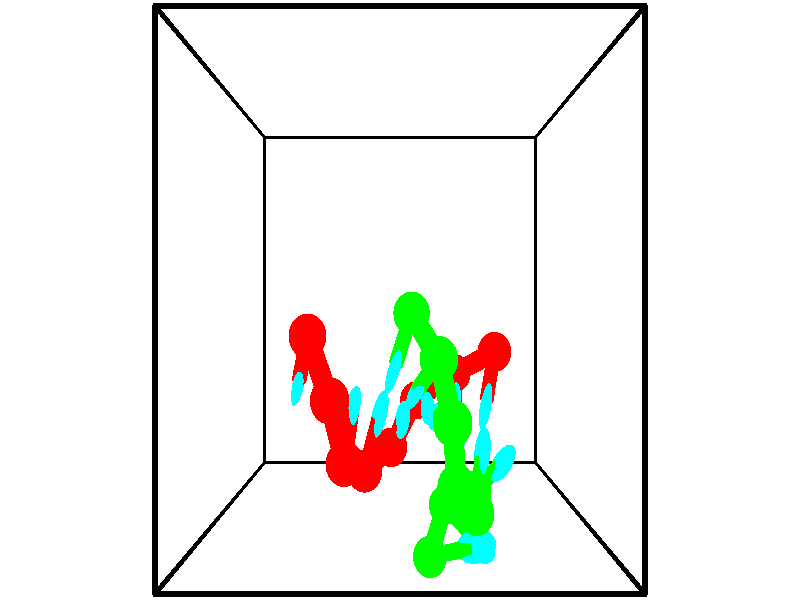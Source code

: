 // switches for output
#declare DRAW_BASES = 1; // possible values are 0, 1; only relevant for DNA ribbons
#declare DRAW_BASES_TYPE = 3; // possible values are 1, 2, 3; only relevant for DNA ribbons
#declare DRAW_FOG = 0; // set to 1 to enable fog

#include "colors.inc"

#include "transforms.inc"
background { rgb <1, 1, 1>}

#default {
   normal{
       ripples 0.25
       frequency 0.20
       turbulence 0.2
       lambda 5
   }
	finish {
		phong 0.1
		phong_size 40.
	}
}

// original window dimensions: 1024x640


// camera settings

camera {
	sky <-0, 1, 0>
	up <-0, 1, 0>
	right 1.6 * <1, 0, 0>
	location <2.5, 2.5, 11.1562>
	look_at <2.5, 2.5, 2.5>
	direction <0, 0, -8.6562>
	angle 67.0682
}


# declare cpy_camera_pos = <2.5, 2.5, 11.1562>;
# if (DRAW_FOG = 1)
fog {
	fog_type 2
	up vnormalize(cpy_camera_pos)
	color rgbt<1,1,1,0.3>
	distance 1e-5
	fog_alt 3e-3
	fog_offset 4
}
# end


// LIGHTS

# declare lum = 6;
global_settings {
	ambient_light rgb lum * <0.05, 0.05, 0.05>
	max_trace_level 15
}# declare cpy_direct_light_amount = 0.25;
light_source
{	1000 * <-1, -1, 1>,
	rgb lum * cpy_direct_light_amount
	parallel
}

light_source
{	1000 * <1, 1, -1>,
	rgb lum * cpy_direct_light_amount
	parallel
}

// strand 0

// nucleotide -1

// particle -1
sphere {
	<1.265320, 2.098874, 3.090764> 0.250000
	pigment { color rgbt <1,0,0,0> }
	no_shadow
}
cylinder {
	<1.161064, 1.771910, 2.885277>,  <1.098511, 1.575731, 2.761984>, 0.100000
	pigment { color rgbt <1,0,0,0> }
	no_shadow
}
cylinder {
	<1.161064, 1.771910, 2.885277>,  <1.265320, 2.098874, 3.090764>, 0.100000
	pigment { color rgbt <1,0,0,0> }
	no_shadow
}

// particle -1
sphere {
	<1.161064, 1.771910, 2.885277> 0.100000
	pigment { color rgbt <1,0,0,0> }
	no_shadow
}
sphere {
	0, 1
	scale<0.080000,0.200000,0.300000>
	matrix <0.962363, -0.262399, -0.070742,
		-0.076974, -0.512821, 0.855038,
		-0.260639, -0.817412, -0.513718,
		1.082873, 1.526686, 2.731161>
	pigment { color rgbt <0,1,1,0> }
	no_shadow
}
cylinder {
	<1.600195, 1.426243, 3.434392>,  <1.265320, 2.098874, 3.090764>, 0.130000
	pigment { color rgbt <1,0,0,0> }
	no_shadow
}

// nucleotide -1

// particle -1
sphere {
	<1.600195, 1.426243, 3.434392> 0.250000
	pigment { color rgbt <1,0,0,0> }
	no_shadow
}
cylinder {
	<1.514778, 1.415726, 3.043760>,  <1.463528, 1.409415, 2.809381>, 0.100000
	pigment { color rgbt <1,0,0,0> }
	no_shadow
}
cylinder {
	<1.514778, 1.415726, 3.043760>,  <1.600195, 1.426243, 3.434392>, 0.100000
	pigment { color rgbt <1,0,0,0> }
	no_shadow
}

// particle -1
sphere {
	<1.514778, 1.415726, 3.043760> 0.100000
	pigment { color rgbt <1,0,0,0> }
	no_shadow
}
sphere {
	0, 1
	scale<0.080000,0.200000,0.300000>
	matrix <0.949427, -0.241127, -0.201112,
		-0.230192, -0.970138, 0.076454,
		-0.213542, -0.026293, -0.976580,
		1.450716, 1.407838, 2.750786>
	pigment { color rgbt <0,1,1,0> }
	no_shadow
}
cylinder {
	<1.762847, 0.686880, 3.135864>,  <1.600195, 1.426243, 3.434392>, 0.130000
	pigment { color rgbt <1,0,0,0> }
	no_shadow
}

// nucleotide -1

// particle -1
sphere {
	<1.762847, 0.686880, 3.135864> 0.250000
	pigment { color rgbt <1,0,0,0> }
	no_shadow
}
cylinder {
	<1.802883, 0.996691, 2.886035>,  <1.826905, 1.182577, 2.736138>, 0.100000
	pigment { color rgbt <1,0,0,0> }
	no_shadow
}
cylinder {
	<1.802883, 0.996691, 2.886035>,  <1.762847, 0.686880, 3.135864>, 0.100000
	pigment { color rgbt <1,0,0,0> }
	no_shadow
}

// particle -1
sphere {
	<1.802883, 0.996691, 2.886035> 0.100000
	pigment { color rgbt <1,0,0,0> }
	no_shadow
}
sphere {
	0, 1
	scale<0.080000,0.200000,0.300000>
	matrix <0.870288, -0.372408, -0.322352,
		-0.482266, -0.511294, -0.711335,
		0.100090, 0.774526, -0.624573,
		1.832910, 1.229048, 2.698663>
	pigment { color rgbt <0,1,1,0> }
	no_shadow
}
cylinder {
	<1.996838, 0.458982, 2.508824>,  <1.762847, 0.686880, 3.135864>, 0.130000
	pigment { color rgbt <1,0,0,0> }
	no_shadow
}

// nucleotide -1

// particle -1
sphere {
	<1.996838, 0.458982, 2.508824> 0.250000
	pigment { color rgbt <1,0,0,0> }
	no_shadow
}
cylinder {
	<2.115128, 0.840796, 2.493787>,  <2.186101, 1.069884, 2.484765>, 0.100000
	pigment { color rgbt <1,0,0,0> }
	no_shadow
}
cylinder {
	<2.115128, 0.840796, 2.493787>,  <1.996838, 0.458982, 2.508824>, 0.100000
	pigment { color rgbt <1,0,0,0> }
	no_shadow
}

// particle -1
sphere {
	<2.115128, 0.840796, 2.493787> 0.100000
	pigment { color rgbt <1,0,0,0> }
	no_shadow
}
sphere {
	0, 1
	scale<0.080000,0.200000,0.300000>
	matrix <0.880680, -0.287665, -0.376367,
		-0.370069, 0.078193, -0.925708,
		0.295723, 0.954534, -0.037593,
		2.203845, 1.127156, 2.482509>
	pigment { color rgbt <0,1,1,0> }
	no_shadow
}
cylinder {
	<2.362401, 0.604319, 1.832438>,  <1.996838, 0.458982, 2.508824>, 0.130000
	pigment { color rgbt <1,0,0,0> }
	no_shadow
}

// nucleotide -1

// particle -1
sphere {
	<2.362401, 0.604319, 1.832438> 0.250000
	pigment { color rgbt <1,0,0,0> }
	no_shadow
}
cylinder {
	<2.459671, 0.853783, 2.129601>,  <2.518033, 1.003461, 2.307900>, 0.100000
	pigment { color rgbt <1,0,0,0> }
	no_shadow
}
cylinder {
	<2.459671, 0.853783, 2.129601>,  <2.362401, 0.604319, 1.832438>, 0.100000
	pigment { color rgbt <1,0,0,0> }
	no_shadow
}

// particle -1
sphere {
	<2.459671, 0.853783, 2.129601> 0.100000
	pigment { color rgbt <1,0,0,0> }
	no_shadow
}
sphere {
	0, 1
	scale<0.080000,0.200000,0.300000>
	matrix <0.959957, -0.044901, -0.276527,
		-0.139101, 0.780405, -0.609605,
		0.243175, 0.623660, 0.742909,
		2.532624, 1.040881, 2.352474>
	pigment { color rgbt <0,1,1,0> }
	no_shadow
}
cylinder {
	<2.751795, 1.167713, 1.535695>,  <2.362401, 0.604319, 1.832438>, 0.130000
	pigment { color rgbt <1,0,0,0> }
	no_shadow
}

// nucleotide -1

// particle -1
sphere {
	<2.751795, 1.167713, 1.535695> 0.250000
	pigment { color rgbt <1,0,0,0> }
	no_shadow
}
cylinder {
	<2.839973, 1.164488, 1.925841>,  <2.892881, 1.162553, 2.159929>, 0.100000
	pigment { color rgbt <1,0,0,0> }
	no_shadow
}
cylinder {
	<2.839973, 1.164488, 1.925841>,  <2.751795, 1.167713, 1.535695>, 0.100000
	pigment { color rgbt <1,0,0,0> }
	no_shadow
}

// particle -1
sphere {
	<2.839973, 1.164488, 1.925841> 0.100000
	pigment { color rgbt <1,0,0,0> }
	no_shadow
}
sphere {
	0, 1
	scale<0.080000,0.200000,0.300000>
	matrix <0.975362, -0.006897, -0.220503,
		0.008505, 0.999944, 0.006345,
		0.220447, -0.008064, 0.975366,
		2.906107, 1.162069, 2.218451>
	pigment { color rgbt <0,1,1,0> }
	no_shadow
}
cylinder {
	<3.366225, 1.535249, 1.599787>,  <2.751795, 1.167713, 1.535695>, 0.130000
	pigment { color rgbt <1,0,0,0> }
	no_shadow
}

// nucleotide -1

// particle -1
sphere {
	<3.366225, 1.535249, 1.599787> 0.250000
	pigment { color rgbt <1,0,0,0> }
	no_shadow
}
cylinder {
	<3.342175, 1.379181, 1.967298>,  <3.327744, 1.285540, 2.187804>, 0.100000
	pigment { color rgbt <1,0,0,0> }
	no_shadow
}
cylinder {
	<3.342175, 1.379181, 1.967298>,  <3.366225, 1.535249, 1.599787>, 0.100000
	pigment { color rgbt <1,0,0,0> }
	no_shadow
}

// particle -1
sphere {
	<3.342175, 1.379181, 1.967298> 0.100000
	pigment { color rgbt <1,0,0,0> }
	no_shadow
}
sphere {
	0, 1
	scale<0.080000,0.200000,0.300000>
	matrix <0.997884, -0.046302, 0.045640,
		0.024734, 0.919578, 0.392128,
		-0.060125, -0.390170, 0.918778,
		3.324137, 1.262130, 2.242931>
	pigment { color rgbt <0,1,1,0> }
	no_shadow
}
cylinder {
	<3.917270, 1.850604, 2.095574>,  <3.366225, 1.535249, 1.599787>, 0.130000
	pigment { color rgbt <1,0,0,0> }
	no_shadow
}

// nucleotide -1

// particle -1
sphere {
	<3.917270, 1.850604, 2.095574> 0.250000
	pigment { color rgbt <1,0,0,0> }
	no_shadow
}
cylinder {
	<3.822853, 1.487940, 2.235431>,  <3.766203, 1.270341, 2.319345>, 0.100000
	pigment { color rgbt <1,0,0,0> }
	no_shadow
}
cylinder {
	<3.822853, 1.487940, 2.235431>,  <3.917270, 1.850604, 2.095574>, 0.100000
	pigment { color rgbt <1,0,0,0> }
	no_shadow
}

// particle -1
sphere {
	<3.822853, 1.487940, 2.235431> 0.100000
	pigment { color rgbt <1,0,0,0> }
	no_shadow
}
sphere {
	0, 1
	scale<0.080000,0.200000,0.300000>
	matrix <0.971296, -0.209229, 0.113166,
		-0.029448, 0.366319, 0.930023,
		-0.236042, -0.906661, 0.349643,
		3.752040, 1.215942, 2.340324>
	pigment { color rgbt <0,1,1,0> }
	no_shadow
}
// strand 1

// nucleotide -1

// particle -1
sphere {
	<2.946388, -0.687842, 2.159080> 0.250000
	pigment { color rgbt <0,1,0,0> }
	no_shadow
}
cylinder {
	<3.331451, -0.595851, 2.216213>,  <3.562489, -0.540656, 2.250493>, 0.100000
	pigment { color rgbt <0,1,0,0> }
	no_shadow
}
cylinder {
	<3.331451, -0.595851, 2.216213>,  <2.946388, -0.687842, 2.159080>, 0.100000
	pigment { color rgbt <0,1,0,0> }
	no_shadow
}

// particle -1
sphere {
	<3.331451, -0.595851, 2.216213> 0.100000
	pigment { color rgbt <0,1,0,0> }
	no_shadow
}
sphere {
	0, 1
	scale<0.080000,0.200000,0.300000>
	matrix <0.185743, -0.177241, -0.966481,
		-0.196953, 0.956920, -0.213339,
		0.962657, 0.229978, 0.142833,
		3.620249, -0.526858, 2.259063>
	pigment { color rgbt <0,1,1,0> }
	no_shadow
}
cylinder {
	<3.209787, -0.221156, 1.549456>,  <2.946388, -0.687842, 2.159080>, 0.130000
	pigment { color rgbt <0,1,0,0> }
	no_shadow
}

// nucleotide -1

// particle -1
sphere {
	<3.209787, -0.221156, 1.549456> 0.250000
	pigment { color rgbt <0,1,0,0> }
	no_shadow
}
cylinder {
	<3.493118, -0.455807, 1.706499>,  <3.663117, -0.596597, 1.800725>, 0.100000
	pigment { color rgbt <0,1,0,0> }
	no_shadow
}
cylinder {
	<3.493118, -0.455807, 1.706499>,  <3.209787, -0.221156, 1.549456>, 0.100000
	pigment { color rgbt <0,1,0,0> }
	no_shadow
}

// particle -1
sphere {
	<3.493118, -0.455807, 1.706499> 0.100000
	pigment { color rgbt <0,1,0,0> }
	no_shadow
}
sphere {
	0, 1
	scale<0.080000,0.200000,0.300000>
	matrix <0.254151, -0.306947, -0.917164,
		0.658543, 0.749435, -0.068328,
		0.708328, -0.586626, 0.392608,
		3.705617, -0.631795, 1.824281>
	pigment { color rgbt <0,1,1,0> }
	no_shadow
}
cylinder {
	<3.622478, 0.096146, 2.069897>,  <3.209787, -0.221156, 1.549456>, 0.130000
	pigment { color rgbt <0,1,0,0> }
	no_shadow
}

// nucleotide -1

// particle -1
sphere {
	<3.622478, 0.096146, 2.069897> 0.250000
	pigment { color rgbt <0,1,0,0> }
	no_shadow
}
cylinder {
	<3.820030, 0.351607, 2.305933>,  <3.938561, 0.504884, 2.447554>, 0.100000
	pigment { color rgbt <0,1,0,0> }
	no_shadow
}
cylinder {
	<3.820030, 0.351607, 2.305933>,  <3.622478, 0.096146, 2.069897>, 0.100000
	pigment { color rgbt <0,1,0,0> }
	no_shadow
}

// particle -1
sphere {
	<3.820030, 0.351607, 2.305933> 0.100000
	pigment { color rgbt <0,1,0,0> }
	no_shadow
}
sphere {
	0, 1
	scale<0.080000,0.200000,0.300000>
	matrix <-0.863767, 0.438348, 0.248511,
		-0.099952, -0.632434, 0.768139,
		0.493879, 0.638653, 0.590089,
		3.968194, 0.543203, 2.482960>
	pigment { color rgbt <0,1,1,0> }
	no_shadow
}
cylinder {
	<3.551799, 0.040327, 2.806119>,  <3.622478, 0.096146, 2.069897>, 0.130000
	pigment { color rgbt <0,1,0,0> }
	no_shadow
}

// nucleotide -1

// particle -1
sphere {
	<3.551799, 0.040327, 2.806119> 0.250000
	pigment { color rgbt <0,1,0,0> }
	no_shadow
}
cylinder {
	<3.616440, 0.417134, 2.688484>,  <3.655225, 0.643219, 2.617903>, 0.100000
	pigment { color rgbt <0,1,0,0> }
	no_shadow
}
cylinder {
	<3.616440, 0.417134, 2.688484>,  <3.551799, 0.040327, 2.806119>, 0.100000
	pigment { color rgbt <0,1,0,0> }
	no_shadow
}

// particle -1
sphere {
	<3.616440, 0.417134, 2.688484> 0.100000
	pigment { color rgbt <0,1,0,0> }
	no_shadow
}
sphere {
	0, 1
	scale<0.080000,0.200000,0.300000>
	matrix <-0.935178, 0.241353, 0.259212,
		0.315161, 0.233134, 0.919957,
		0.161603, 0.942018, -0.294087,
		3.664921, 0.699740, 2.600258>
	pigment { color rgbt <0,1,1,0> }
	no_shadow
}
cylinder {
	<3.235894, 0.473260, 3.331646>,  <3.551799, 0.040327, 2.806119>, 0.130000
	pigment { color rgbt <0,1,0,0> }
	no_shadow
}

// nucleotide -1

// particle -1
sphere {
	<3.235894, 0.473260, 3.331646> 0.250000
	pigment { color rgbt <0,1,0,0> }
	no_shadow
}
cylinder {
	<3.263962, 0.682942, 2.992167>,  <3.280802, 0.808752, 2.788481>, 0.100000
	pigment { color rgbt <0,1,0,0> }
	no_shadow
}
cylinder {
	<3.263962, 0.682942, 2.992167>,  <3.235894, 0.473260, 3.331646>, 0.100000
	pigment { color rgbt <0,1,0,0> }
	no_shadow
}

// particle -1
sphere {
	<3.263962, 0.682942, 2.992167> 0.100000
	pigment { color rgbt <0,1,0,0> }
	no_shadow
}
sphere {
	0, 1
	scale<0.080000,0.200000,0.300000>
	matrix <-0.858953, 0.464360, 0.215799,
		0.507223, 0.713847, 0.482852,
		0.070170, 0.524206, -0.848696,
		3.285013, 0.840204, 2.737559>
	pigment { color rgbt <0,1,1,0> }
	no_shadow
}
cylinder {
	<3.168982, 1.196959, 3.487831>,  <3.235894, 0.473260, 3.331646>, 0.130000
	pigment { color rgbt <0,1,0,0> }
	no_shadow
}

// nucleotide -1

// particle -1
sphere {
	<3.168982, 1.196959, 3.487831> 0.250000
	pigment { color rgbt <0,1,0,0> }
	no_shadow
}
cylinder {
	<3.092796, 1.184093, 3.095364>,  <3.047085, 1.176374, 2.859884>, 0.100000
	pigment { color rgbt <0,1,0,0> }
	no_shadow
}
cylinder {
	<3.092796, 1.184093, 3.095364>,  <3.168982, 1.196959, 3.487831>, 0.100000
	pigment { color rgbt <0,1,0,0> }
	no_shadow
}

// particle -1
sphere {
	<3.092796, 1.184093, 3.095364> 0.100000
	pigment { color rgbt <0,1,0,0> }
	no_shadow
}
sphere {
	0, 1
	scale<0.080000,0.200000,0.300000>
	matrix <-0.818413, 0.557163, 0.140605,
		0.542148, 0.829780, -0.132442,
		-0.190463, -0.032163, -0.981167,
		3.035657, 1.174445, 2.801013>
	pigment { color rgbt <0,1,1,0> }
	no_shadow
}
cylinder {
	<3.004594, 1.860193, 3.320080>,  <3.168982, 1.196959, 3.487831>, 0.130000
	pigment { color rgbt <0,1,0,0> }
	no_shadow
}

// nucleotide -1

// particle -1
sphere {
	<3.004594, 1.860193, 3.320080> 0.250000
	pigment { color rgbt <0,1,0,0> }
	no_shadow
}
cylinder {
	<2.846336, 1.626218, 3.036866>,  <2.751382, 1.485833, 2.866938>, 0.100000
	pigment { color rgbt <0,1,0,0> }
	no_shadow
}
cylinder {
	<2.846336, 1.626218, 3.036866>,  <3.004594, 1.860193, 3.320080>, 0.100000
	pigment { color rgbt <0,1,0,0> }
	no_shadow
}

// particle -1
sphere {
	<2.846336, 1.626218, 3.036866> 0.100000
	pigment { color rgbt <0,1,0,0> }
	no_shadow
}
sphere {
	0, 1
	scale<0.080000,0.200000,0.300000>
	matrix <-0.881300, 0.458726, 0.113492,
		0.258408, 0.668894, -0.696998,
		-0.395645, -0.584937, -0.708035,
		2.727643, 1.450737, 2.824456>
	pigment { color rgbt <0,1,1,0> }
	no_shadow
}
cylinder {
	<2.659541, 2.346230, 2.848894>,  <3.004594, 1.860193, 3.320080>, 0.130000
	pigment { color rgbt <0,1,0,0> }
	no_shadow
}

// nucleotide -1

// particle -1
sphere {
	<2.659541, 2.346230, 2.848894> 0.250000
	pigment { color rgbt <0,1,0,0> }
	no_shadow
}
cylinder {
	<2.521515, 1.973264, 2.805936>,  <2.438699, 1.749484, 2.780161>, 0.100000
	pigment { color rgbt <0,1,0,0> }
	no_shadow
}
cylinder {
	<2.521515, 1.973264, 2.805936>,  <2.659541, 2.346230, 2.848894>, 0.100000
	pigment { color rgbt <0,1,0,0> }
	no_shadow
}

// particle -1
sphere {
	<2.521515, 1.973264, 2.805936> 0.100000
	pigment { color rgbt <0,1,0,0> }
	no_shadow
}
sphere {
	0, 1
	scale<0.080000,0.200000,0.300000>
	matrix <-0.935344, 0.351109, -0.043063,
		0.077860, 0.085592, -0.993283,
		-0.345065, -0.932415, -0.107395,
		2.417995, 1.693539, 2.773717>
	pigment { color rgbt <0,1,1,0> }
	no_shadow
}
// box output
cylinder {
	<0.000000, 0.000000, 0.000000>,  <5.000000, 0.000000, 0.000000>, 0.025000
	pigment { color rgbt <0,0,0,0> }
	no_shadow
}
cylinder {
	<0.000000, 0.000000, 0.000000>,  <0.000000, 5.000000, 0.000000>, 0.025000
	pigment { color rgbt <0,0,0,0> }
	no_shadow
}
cylinder {
	<0.000000, 0.000000, 0.000000>,  <0.000000, 0.000000, 5.000000>, 0.025000
	pigment { color rgbt <0,0,0,0> }
	no_shadow
}
cylinder {
	<5.000000, 5.000000, 5.000000>,  <0.000000, 5.000000, 5.000000>, 0.025000
	pigment { color rgbt <0,0,0,0> }
	no_shadow
}
cylinder {
	<5.000000, 5.000000, 5.000000>,  <5.000000, 0.000000, 5.000000>, 0.025000
	pigment { color rgbt <0,0,0,0> }
	no_shadow
}
cylinder {
	<5.000000, 5.000000, 5.000000>,  <5.000000, 5.000000, 0.000000>, 0.025000
	pigment { color rgbt <0,0,0,0> }
	no_shadow
}
cylinder {
	<0.000000, 0.000000, 5.000000>,  <0.000000, 5.000000, 5.000000>, 0.025000
	pigment { color rgbt <0,0,0,0> }
	no_shadow
}
cylinder {
	<0.000000, 0.000000, 5.000000>,  <5.000000, 0.000000, 5.000000>, 0.025000
	pigment { color rgbt <0,0,0,0> }
	no_shadow
}
cylinder {
	<5.000000, 5.000000, 0.000000>,  <0.000000, 5.000000, 0.000000>, 0.025000
	pigment { color rgbt <0,0,0,0> }
	no_shadow
}
cylinder {
	<5.000000, 5.000000, 0.000000>,  <5.000000, 0.000000, 0.000000>, 0.025000
	pigment { color rgbt <0,0,0,0> }
	no_shadow
}
cylinder {
	<5.000000, 0.000000, 5.000000>,  <5.000000, 0.000000, 0.000000>, 0.025000
	pigment { color rgbt <0,0,0,0> }
	no_shadow
}
cylinder {
	<0.000000, 5.000000, 0.000000>,  <0.000000, 5.000000, 5.000000>, 0.025000
	pigment { color rgbt <0,0,0,0> }
	no_shadow
}
// end of box output
